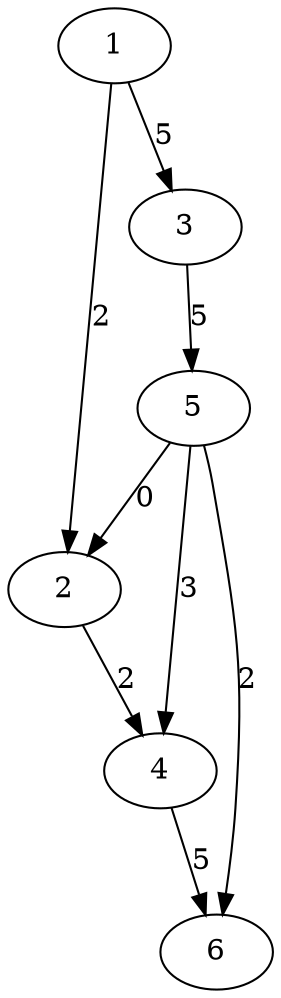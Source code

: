 digraph G {
    
    1 -> 2 [label="2"];
    1 -> 3 [label="5"];
    
    2 -> 4 [label="2"];
    
    3 -> 5 [label="5"];
    
    4 -> 6 [label="5"];
    
    5 -> 2 [label="0"];
    5 -> 4 [label="3"];
    5 -> 6 [label="2"];    
}
